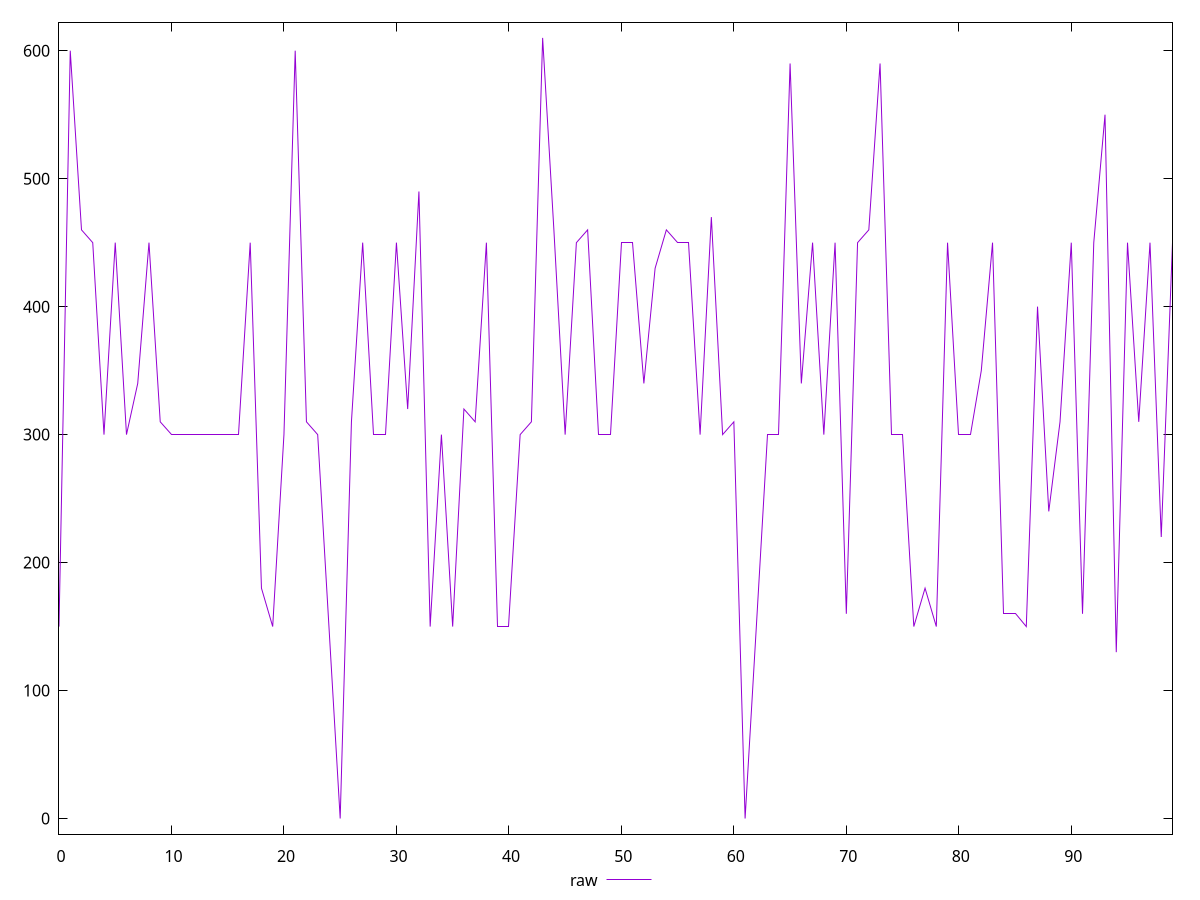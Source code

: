 reset

$raw <<EOF
0 150
1 600
2 460
3 450
4 300
5 450
6 300
7 340
8 450
9 310
10 300
11 300
12 300
13 300
14 300
15 300
16 300
17 450
18 180
19 150
20 300
21 600
22 310
23 300
24 150
25 0
26 310
27 450
28 300
29 300
30 450
31 320
32 490
33 150
34 300
35 150
36 320
37 310
38 450
39 150
40 150
41 300
42 310
43 610
44 460
45 300
46 450
47 460
48 300
49 300
50 450
51 450
52 340
53 430
54 460
55 450
56 450
57 300
58 470
59 300
60 310
61 0
62 150
63 300
64 300
65 590
66 340
67 450
68 300
69 450
70 160
71 450
72 460
73 590
74 300
75 300
76 150
77 180
78 150
79 450
80 300
81 300
82 350
83 450
84 160
85 160
86 150
87 400
88 240
89 310
90 450
91 160
92 450
93 550
94 130
95 450
96 310
97 450
98 220
99 450
EOF

set key outside below
set xrange [0:99]
set yrange [-12.200000000000001:622.2]
set trange [-12.200000000000001:622.2]
set terminal svg size 640, 500 enhanced background rgb 'white'
set output "report_00013_2021-02-09T12-04-24.940Z/uses-webp-images/samples/pages/raw/values.svg"

plot $raw title "raw" with line

reset
